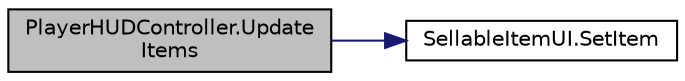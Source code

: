 digraph "PlayerHUDController.UpdateItems"
{
 // INTERACTIVE_SVG=YES
 // LATEX_PDF_SIZE
  edge [fontname="Helvetica",fontsize="10",labelfontname="Helvetica",labelfontsize="10"];
  node [fontname="Helvetica",fontsize="10",shape=record];
  rankdir="LR";
  Node1 [label="PlayerHUDController.Update\lItems",height=0.2,width=0.4,color="black", fillcolor="grey75", style="filled", fontcolor="black",tooltip=" "];
  Node1 -> Node2 [color="midnightblue",fontsize="10",style="solid",fontname="Helvetica"];
  Node2 [label="SellableItemUI.SetItem",height=0.2,width=0.4,color="black", fillcolor="white", style="filled",URL="$class_sellable_item_u_i.html#a6af430a8024bce99b71d8e5867e1c496",tooltip=" "];
}
